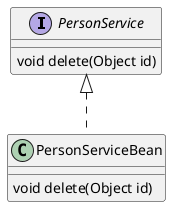 @startuml

interface PersonService{
    void delete(Object id)
}
class PersonServiceBean{
    void delete(Object id)
}


PersonService<|..PersonServiceBean
@enduml
